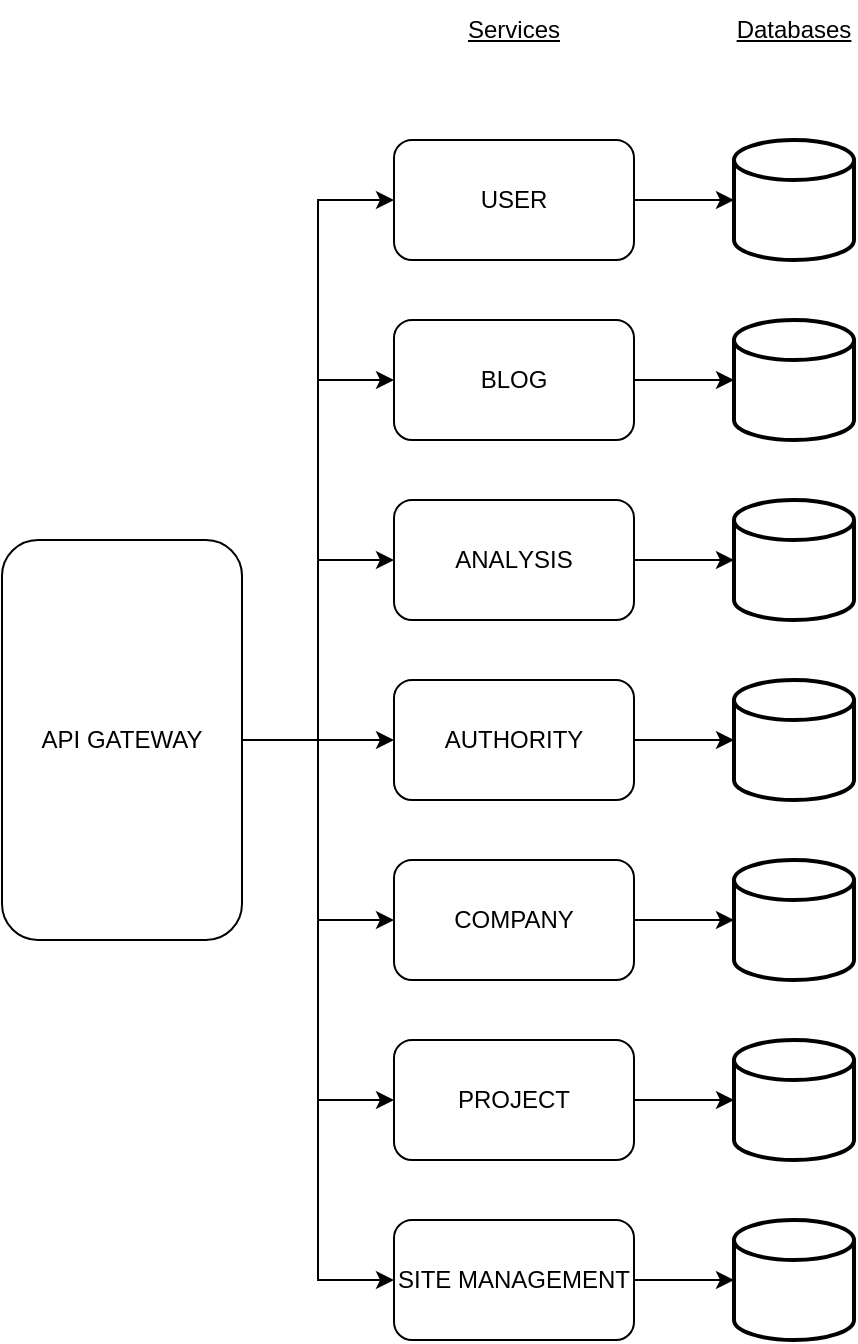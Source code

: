<mxfile version="24.7.6">
  <diagram name="Page-1" id="shj33y0v1pzFy2KS2AJx">
    <mxGraphModel dx="954" dy="615" grid="1" gridSize="10" guides="1" tooltips="1" connect="1" arrows="1" fold="1" page="1" pageScale="1" pageWidth="827" pageHeight="1169" math="0" shadow="0">
      <root>
        <mxCell id="0" />
        <mxCell id="1" parent="0" />
        <mxCell id="vPtRKzCvSV4ekVtjL9dW-1" style="edgeStyle=orthogonalEdgeStyle;rounded=0;orthogonalLoop=1;jettySize=auto;html=1;entryX=0;entryY=0.5;entryDx=0;entryDy=0;" edge="1" parent="1" source="NlIvsU8fNocS7mf7u-6v-1" target="NlIvsU8fNocS7mf7u-6v-3">
          <mxGeometry relative="1" as="geometry" />
        </mxCell>
        <mxCell id="vPtRKzCvSV4ekVtjL9dW-2" style="edgeStyle=orthogonalEdgeStyle;rounded=0;orthogonalLoop=1;jettySize=auto;html=1;entryX=0;entryY=0.5;entryDx=0;entryDy=0;" edge="1" parent="1" source="NlIvsU8fNocS7mf7u-6v-1" target="NlIvsU8fNocS7mf7u-6v-5">
          <mxGeometry relative="1" as="geometry" />
        </mxCell>
        <mxCell id="vPtRKzCvSV4ekVtjL9dW-3" style="edgeStyle=orthogonalEdgeStyle;rounded=0;orthogonalLoop=1;jettySize=auto;html=1;entryX=0;entryY=0.5;entryDx=0;entryDy=0;" edge="1" parent="1" source="NlIvsU8fNocS7mf7u-6v-1" target="NlIvsU8fNocS7mf7u-6v-6">
          <mxGeometry relative="1" as="geometry" />
        </mxCell>
        <mxCell id="vPtRKzCvSV4ekVtjL9dW-6" style="edgeStyle=orthogonalEdgeStyle;rounded=0;orthogonalLoop=1;jettySize=auto;html=1;entryX=0;entryY=0.5;entryDx=0;entryDy=0;" edge="1" parent="1" source="NlIvsU8fNocS7mf7u-6v-1" target="NlIvsU8fNocS7mf7u-6v-7">
          <mxGeometry relative="1" as="geometry" />
        </mxCell>
        <mxCell id="vPtRKzCvSV4ekVtjL9dW-7" style="edgeStyle=orthogonalEdgeStyle;rounded=0;orthogonalLoop=1;jettySize=auto;html=1;entryX=0;entryY=0.5;entryDx=0;entryDy=0;" edge="1" parent="1" source="NlIvsU8fNocS7mf7u-6v-1" target="NlIvsU8fNocS7mf7u-6v-8">
          <mxGeometry relative="1" as="geometry" />
        </mxCell>
        <mxCell id="vPtRKzCvSV4ekVtjL9dW-8" style="edgeStyle=orthogonalEdgeStyle;rounded=0;orthogonalLoop=1;jettySize=auto;html=1;entryX=0;entryY=0.5;entryDx=0;entryDy=0;" edge="1" parent="1" source="NlIvsU8fNocS7mf7u-6v-1" target="NlIvsU8fNocS7mf7u-6v-9">
          <mxGeometry relative="1" as="geometry" />
        </mxCell>
        <mxCell id="vPtRKzCvSV4ekVtjL9dW-9" style="edgeStyle=orthogonalEdgeStyle;rounded=0;orthogonalLoop=1;jettySize=auto;html=1;entryX=0;entryY=0.5;entryDx=0;entryDy=0;" edge="1" parent="1" source="NlIvsU8fNocS7mf7u-6v-1" target="NlIvsU8fNocS7mf7u-6v-10">
          <mxGeometry relative="1" as="geometry" />
        </mxCell>
        <mxCell id="NlIvsU8fNocS7mf7u-6v-1" value="API GATEWAY" style="rounded=1;whiteSpace=wrap;html=1;" parent="1" vertex="1">
          <mxGeometry x="414" y="370" width="120" height="200" as="geometry" />
        </mxCell>
        <mxCell id="vPtRKzCvSV4ekVtjL9dW-11" value="" style="edgeStyle=orthogonalEdgeStyle;rounded=0;orthogonalLoop=1;jettySize=auto;html=1;" edge="1" parent="1" source="NlIvsU8fNocS7mf7u-6v-3" target="NlIvsU8fNocS7mf7u-6v-13">
          <mxGeometry relative="1" as="geometry" />
        </mxCell>
        <mxCell id="NlIvsU8fNocS7mf7u-6v-3" value="USER" style="rounded=1;whiteSpace=wrap;html=1;" parent="1" vertex="1">
          <mxGeometry x="610" y="170" width="120" height="60" as="geometry" />
        </mxCell>
        <mxCell id="NlIvsU8fNocS7mf7u-6v-4" value="Services" style="text;html=1;align=center;verticalAlign=middle;whiteSpace=wrap;rounded=0;fontStyle=4" parent="1" vertex="1">
          <mxGeometry x="640" y="100" width="60" height="30" as="geometry" />
        </mxCell>
        <mxCell id="vPtRKzCvSV4ekVtjL9dW-12" value="" style="edgeStyle=orthogonalEdgeStyle;rounded=0;orthogonalLoop=1;jettySize=auto;html=1;" edge="1" parent="1" source="NlIvsU8fNocS7mf7u-6v-5" target="NlIvsU8fNocS7mf7u-6v-12">
          <mxGeometry relative="1" as="geometry" />
        </mxCell>
        <mxCell id="NlIvsU8fNocS7mf7u-6v-5" value="BLOG" style="rounded=1;whiteSpace=wrap;html=1;" parent="1" vertex="1">
          <mxGeometry x="610" y="260" width="120" height="60" as="geometry" />
        </mxCell>
        <mxCell id="vPtRKzCvSV4ekVtjL9dW-13" value="" style="edgeStyle=orthogonalEdgeStyle;rounded=0;orthogonalLoop=1;jettySize=auto;html=1;" edge="1" parent="1" source="NlIvsU8fNocS7mf7u-6v-6" target="NlIvsU8fNocS7mf7u-6v-14">
          <mxGeometry relative="1" as="geometry" />
        </mxCell>
        <mxCell id="NlIvsU8fNocS7mf7u-6v-6" value="ANAL&lt;span style=&quot;color: rgba(0, 0, 0, 0); font-family: monospace; font-size: 0px; text-align: start; text-wrap: nowrap;&quot;&gt;%3CmxGraphModel%3E%3Croot%3E%3CmxCell%20id%3D%220%22%2F%3E%3CmxCell%20id%3D%221%22%20parent%3D%220%22%2F%3E%3CmxCell%20id%3D%222%22%20value%3D%22BLOG%22%20style%3D%22rounded%3D1%3BwhiteSpace%3Dwrap%3Bhtml%3D1%3B%22%20vertex%3D%221%22%20parent%3D%221%22%3E%3CmxGeometry%20x%3D%22610%22%20y%3D%22260%22%20width%3D%22120%22%20height%3D%2260%22%20as%3D%22geometry%22%2F%3E%3C%2FmxCell%3E%3C%2Froot%3E%3C%2FmxGraphModel%3E&lt;/span&gt;YSIS&lt;span style=&quot;color: rgba(0, 0, 0, 0); font-family: monospace; font-size: 0px; text-align: start; text-wrap: nowrap;&quot;&gt;%3CmxGraphModel%3E%3Croot%3E%3CmxCell%20id%3D%220%22%2F%3E%3CmxCell%20id%3D%221%22%20parent%3D%220%22%2F%3E%3CmxCell%20id%3D%222%22%20value%3D%22BLOG%22%20style%3D%22rounded%3D1%3BwhiteSpace%3Dwrap%3Bhtml%3D1%3B%22%20vertex%3D%221%22%20parent%3D%221%22%3E%3CmxGeometry%20x%3D%22610%22%20y%3D%22260%22%20width%3D%22120%22%20height%3D%2260%22%20as%3D%22geometry%22%2F%3E%3C%2FmxCell%3E%3C%2Froot%3E%3C%2FmxGraphModel%3E&lt;/span&gt;&lt;span style=&quot;color: rgba(0, 0, 0, 0); font-family: monospace; font-size: 0px; text-align: start; text-wrap: nowrap;&quot;&gt;%3CmxGraphModel%3E%3Croot%3E%3CmxCell%20id%3D%220%22%2F%3E%3CmxCell%20id%3D%221%22%20parent%3D%220%22%2F%3E%3CmxCell%20id%3D%222%22%20value%3D%22BLOG%22%20style%3D%22rounded%3D1%3BwhiteSpace%3Dwrap%3Bhtml%3D1%3B%22%20vertex%3D%221%22%20parent%3D%221%22%3E%3CmxGeometry%20x%3D%22610%22%20y%3D%22260%22%20width%3D%22120%22%20height%3D%2260%22%20as%3D%22geometry%22%2F%3E%3C%2FmxCell%3E%3C%2Froot%3E%3C%2FmxGraphModel%3E&lt;/span&gt;" style="rounded=1;whiteSpace=wrap;html=1;" parent="1" vertex="1">
          <mxGeometry x="610" y="350" width="120" height="60" as="geometry" />
        </mxCell>
        <mxCell id="vPtRKzCvSV4ekVtjL9dW-14" value="" style="edgeStyle=orthogonalEdgeStyle;rounded=0;orthogonalLoop=1;jettySize=auto;html=1;" edge="1" parent="1" source="NlIvsU8fNocS7mf7u-6v-7" target="NlIvsU8fNocS7mf7u-6v-15">
          <mxGeometry relative="1" as="geometry" />
        </mxCell>
        <mxCell id="NlIvsU8fNocS7mf7u-6v-7" value="AUTHORITY" style="rounded=1;whiteSpace=wrap;html=1;" parent="1" vertex="1">
          <mxGeometry x="610" y="440" width="120" height="60" as="geometry" />
        </mxCell>
        <mxCell id="vPtRKzCvSV4ekVtjL9dW-15" value="" style="edgeStyle=orthogonalEdgeStyle;rounded=0;orthogonalLoop=1;jettySize=auto;html=1;" edge="1" parent="1" source="NlIvsU8fNocS7mf7u-6v-8" target="NlIvsU8fNocS7mf7u-6v-16">
          <mxGeometry relative="1" as="geometry" />
        </mxCell>
        <mxCell id="NlIvsU8fNocS7mf7u-6v-8" value="COMPANY" style="rounded=1;whiteSpace=wrap;html=1;" parent="1" vertex="1">
          <mxGeometry x="610" y="530" width="120" height="60" as="geometry" />
        </mxCell>
        <mxCell id="vPtRKzCvSV4ekVtjL9dW-16" value="" style="edgeStyle=orthogonalEdgeStyle;rounded=0;orthogonalLoop=1;jettySize=auto;html=1;" edge="1" parent="1" source="NlIvsU8fNocS7mf7u-6v-9" target="NlIvsU8fNocS7mf7u-6v-17">
          <mxGeometry relative="1" as="geometry" />
        </mxCell>
        <mxCell id="NlIvsU8fNocS7mf7u-6v-9" value="PROJECT" style="rounded=1;whiteSpace=wrap;html=1;" parent="1" vertex="1">
          <mxGeometry x="610" y="620" width="120" height="60" as="geometry" />
        </mxCell>
        <mxCell id="vPtRKzCvSV4ekVtjL9dW-17" value="" style="edgeStyle=orthogonalEdgeStyle;rounded=0;orthogonalLoop=1;jettySize=auto;html=1;" edge="1" parent="1" source="NlIvsU8fNocS7mf7u-6v-10" target="NlIvsU8fNocS7mf7u-6v-18">
          <mxGeometry relative="1" as="geometry" />
        </mxCell>
        <mxCell id="NlIvsU8fNocS7mf7u-6v-10" value="SITE MANAGEMENT" style="rounded=1;whiteSpace=wrap;html=1;" parent="1" vertex="1">
          <mxGeometry x="610" y="710" width="120" height="60" as="geometry" />
        </mxCell>
        <mxCell id="NlIvsU8fNocS7mf7u-6v-12" value="" style="strokeWidth=2;html=1;shape=mxgraph.flowchart.database;whiteSpace=wrap;" parent="1" vertex="1">
          <mxGeometry x="780" y="260" width="60" height="60" as="geometry" />
        </mxCell>
        <mxCell id="NlIvsU8fNocS7mf7u-6v-13" value="" style="strokeWidth=2;html=1;shape=mxgraph.flowchart.database;whiteSpace=wrap;" parent="1" vertex="1">
          <mxGeometry x="780" y="170" width="60" height="60" as="geometry" />
        </mxCell>
        <mxCell id="NlIvsU8fNocS7mf7u-6v-14" value="" style="strokeWidth=2;html=1;shape=mxgraph.flowchart.database;whiteSpace=wrap;" parent="1" vertex="1">
          <mxGeometry x="780" y="350" width="60" height="60" as="geometry" />
        </mxCell>
        <mxCell id="NlIvsU8fNocS7mf7u-6v-15" value="" style="strokeWidth=2;html=1;shape=mxgraph.flowchart.database;whiteSpace=wrap;" parent="1" vertex="1">
          <mxGeometry x="780" y="440" width="60" height="60" as="geometry" />
        </mxCell>
        <mxCell id="NlIvsU8fNocS7mf7u-6v-16" value="" style="strokeWidth=2;html=1;shape=mxgraph.flowchart.database;whiteSpace=wrap;" parent="1" vertex="1">
          <mxGeometry x="780" y="530" width="60" height="60" as="geometry" />
        </mxCell>
        <mxCell id="NlIvsU8fNocS7mf7u-6v-17" value="" style="strokeWidth=2;html=1;shape=mxgraph.flowchart.database;whiteSpace=wrap;" parent="1" vertex="1">
          <mxGeometry x="780" y="620" width="60" height="60" as="geometry" />
        </mxCell>
        <mxCell id="NlIvsU8fNocS7mf7u-6v-18" value="" style="strokeWidth=2;html=1;shape=mxgraph.flowchart.database;whiteSpace=wrap;" parent="1" vertex="1">
          <mxGeometry x="780" y="710" width="60" height="60" as="geometry" />
        </mxCell>
        <mxCell id="vPtRKzCvSV4ekVtjL9dW-10" value="Databases" style="text;html=1;align=center;verticalAlign=middle;whiteSpace=wrap;rounded=0;fontStyle=4" vertex="1" parent="1">
          <mxGeometry x="780" y="100" width="60" height="30" as="geometry" />
        </mxCell>
      </root>
    </mxGraphModel>
  </diagram>
</mxfile>
